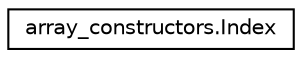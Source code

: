 digraph "Graphical Class Hierarchy"
{
 // LATEX_PDF_SIZE
  edge [fontname="Helvetica",fontsize="10",labelfontname="Helvetica",labelfontsize="10"];
  node [fontname="Helvetica",fontsize="10",shape=record];
  rankdir="LR";
  Node0 [label="array_constructors.Index",height=0.2,width=0.4,color="black", fillcolor="white", style="filled",URL="$classarray__constructors_1_1Index.html",tooltip=" "];
}
